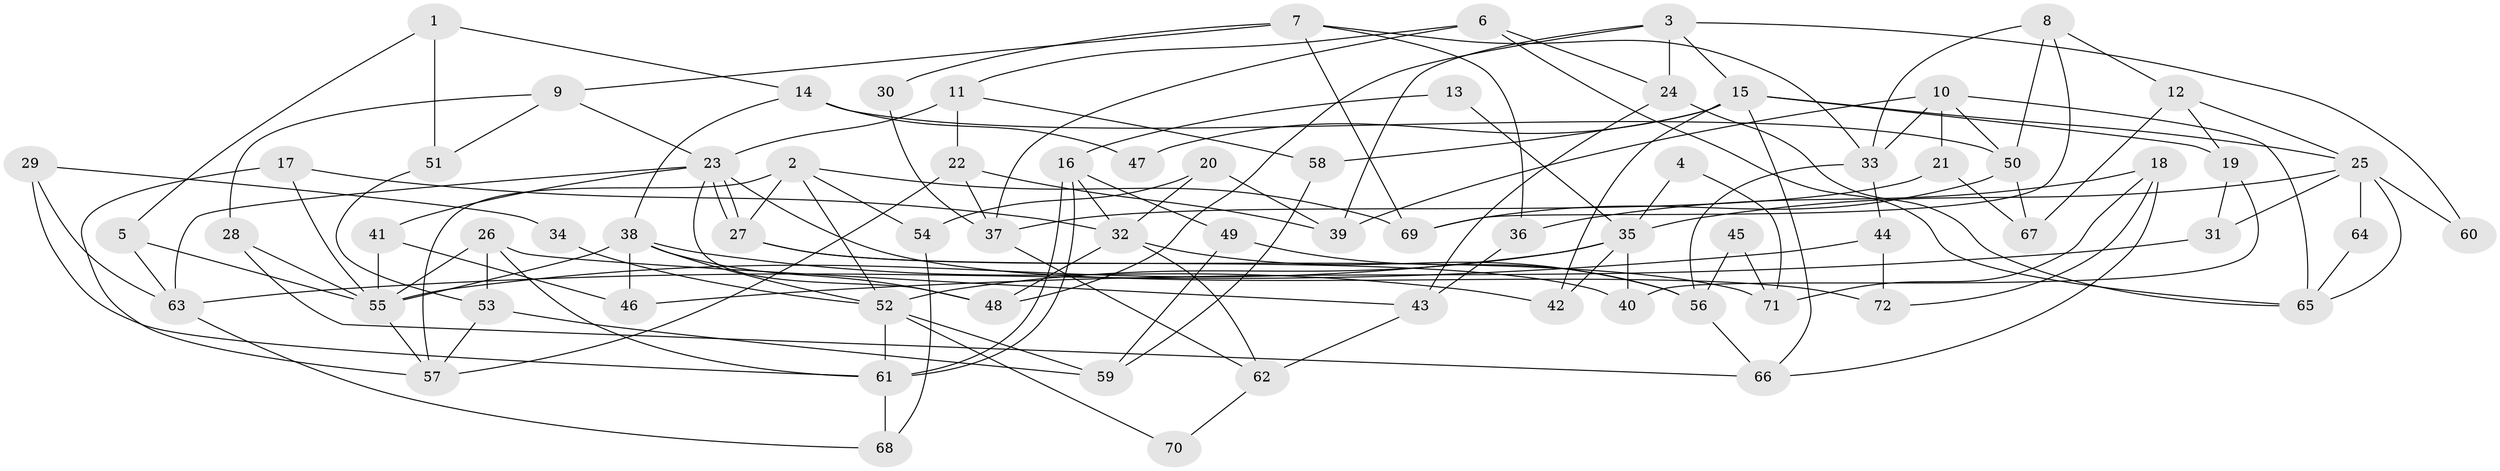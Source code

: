 // Generated by graph-tools (version 1.1) at 2025/26/03/09/25 03:26:21]
// undirected, 72 vertices, 144 edges
graph export_dot {
graph [start="1"]
  node [color=gray90,style=filled];
  1;
  2;
  3;
  4;
  5;
  6;
  7;
  8;
  9;
  10;
  11;
  12;
  13;
  14;
  15;
  16;
  17;
  18;
  19;
  20;
  21;
  22;
  23;
  24;
  25;
  26;
  27;
  28;
  29;
  30;
  31;
  32;
  33;
  34;
  35;
  36;
  37;
  38;
  39;
  40;
  41;
  42;
  43;
  44;
  45;
  46;
  47;
  48;
  49;
  50;
  51;
  52;
  53;
  54;
  55;
  56;
  57;
  58;
  59;
  60;
  61;
  62;
  63;
  64;
  65;
  66;
  67;
  68;
  69;
  70;
  71;
  72;
  1 -- 51;
  1 -- 14;
  1 -- 5;
  2 -- 57;
  2 -- 27;
  2 -- 52;
  2 -- 54;
  2 -- 69;
  3 -- 15;
  3 -- 48;
  3 -- 24;
  3 -- 39;
  3 -- 60;
  4 -- 71;
  4 -- 35;
  5 -- 55;
  5 -- 63;
  6 -- 24;
  6 -- 11;
  6 -- 37;
  6 -- 65;
  7 -- 69;
  7 -- 33;
  7 -- 9;
  7 -- 30;
  7 -- 36;
  8 -- 12;
  8 -- 69;
  8 -- 33;
  8 -- 50;
  9 -- 23;
  9 -- 28;
  9 -- 51;
  10 -- 39;
  10 -- 33;
  10 -- 21;
  10 -- 50;
  10 -- 65;
  11 -- 22;
  11 -- 23;
  11 -- 58;
  12 -- 25;
  12 -- 67;
  12 -- 19;
  13 -- 35;
  13 -- 16;
  14 -- 50;
  14 -- 38;
  14 -- 47;
  15 -- 42;
  15 -- 25;
  15 -- 19;
  15 -- 47;
  15 -- 58;
  15 -- 66;
  16 -- 61;
  16 -- 61;
  16 -- 49;
  16 -- 32;
  17 -- 55;
  17 -- 32;
  17 -- 57;
  18 -- 36;
  18 -- 66;
  18 -- 71;
  18 -- 72;
  19 -- 31;
  19 -- 40;
  20 -- 39;
  20 -- 32;
  20 -- 54;
  21 -- 37;
  21 -- 67;
  22 -- 57;
  22 -- 37;
  22 -- 39;
  23 -- 27;
  23 -- 27;
  23 -- 63;
  23 -- 41;
  23 -- 48;
  23 -- 72;
  24 -- 65;
  24 -- 43;
  25 -- 35;
  25 -- 65;
  25 -- 31;
  25 -- 60;
  25 -- 64;
  26 -- 61;
  26 -- 55;
  26 -- 43;
  26 -- 53;
  27 -- 40;
  27 -- 71;
  28 -- 66;
  28 -- 55;
  29 -- 63;
  29 -- 61;
  29 -- 34;
  30 -- 37;
  31 -- 46;
  32 -- 48;
  32 -- 56;
  32 -- 62;
  33 -- 44;
  33 -- 56;
  34 -- 52;
  35 -- 55;
  35 -- 52;
  35 -- 40;
  35 -- 42;
  36 -- 43;
  37 -- 62;
  38 -- 52;
  38 -- 46;
  38 -- 42;
  38 -- 48;
  38 -- 55;
  41 -- 55;
  41 -- 46;
  43 -- 62;
  44 -- 72;
  44 -- 63;
  45 -- 56;
  45 -- 71;
  49 -- 59;
  49 -- 56;
  50 -- 67;
  50 -- 69;
  51 -- 53;
  52 -- 59;
  52 -- 61;
  52 -- 70;
  53 -- 57;
  53 -- 59;
  54 -- 68;
  55 -- 57;
  56 -- 66;
  58 -- 59;
  61 -- 68;
  62 -- 70;
  63 -- 68;
  64 -- 65;
}
